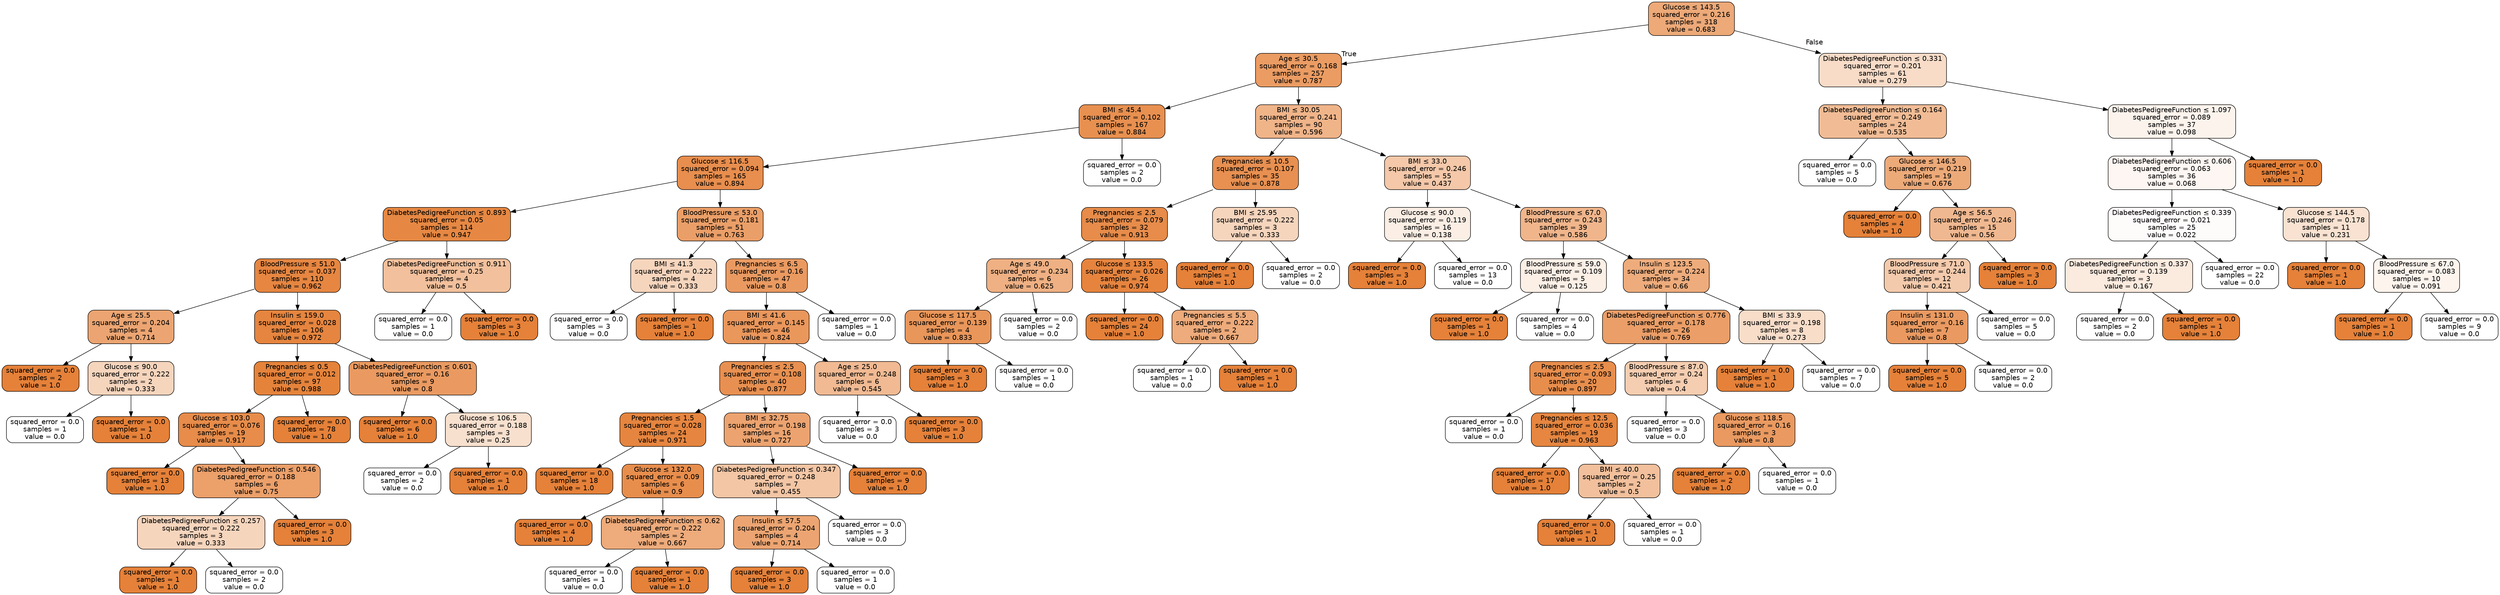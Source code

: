 digraph Tree {
node [shape=box, style="filled, rounded", color="black", fontname="helvetica"] ;
edge [fontname="helvetica"] ;
0 [label=<Glucose &le; 143.5<br/>squared_error = 0.216<br/>samples = 318<br/>value = 0.683>, fillcolor="#eda978"] ;
1 [label=<Age &le; 30.5<br/>squared_error = 0.168<br/>samples = 257<br/>value = 0.787>, fillcolor="#eb9c63"] ;
0 -> 1 [labeldistance=2.5, labelangle=45, headlabel="True"] ;
2 [label=<BMI &le; 45.4<br/>squared_error = 0.102<br/>samples = 167<br/>value = 0.884>, fillcolor="#e89050"] ;
1 -> 2 ;
3 [label=<Glucose &le; 116.5<br/>squared_error = 0.094<br/>samples = 165<br/>value = 0.894>, fillcolor="#e88e4e"] ;
2 -> 3 ;
4 [label=<DiabetesPedigreeFunction &le; 0.893<br/>squared_error = 0.05<br/>samples = 114<br/>value = 0.947>, fillcolor="#e68843"] ;
3 -> 4 ;
5 [label=<BloodPressure &le; 51.0<br/>squared_error = 0.037<br/>samples = 110<br/>value = 0.962>, fillcolor="#e68641"] ;
4 -> 5 ;
6 [label=<Age &le; 25.5<br/>squared_error = 0.204<br/>samples = 4<br/>value = 0.714>, fillcolor="#eca572"] ;
5 -> 6 ;
7 [label=<squared_error = 0.0<br/>samples = 2<br/>value = 1.0>, fillcolor="#e58139"] ;
6 -> 7 ;
8 [label=<Glucose &le; 90.0<br/>squared_error = 0.222<br/>samples = 2<br/>value = 0.333>, fillcolor="#f6d5bd"] ;
6 -> 8 ;
9 [label=<squared_error = 0.0<br/>samples = 1<br/>value = 0.0>, fillcolor="#ffffff"] ;
8 -> 9 ;
10 [label=<squared_error = 0.0<br/>samples = 1<br/>value = 1.0>, fillcolor="#e58139"] ;
8 -> 10 ;
11 [label=<Insulin &le; 159.0<br/>squared_error = 0.028<br/>samples = 106<br/>value = 0.972>, fillcolor="#e6853f"] ;
5 -> 11 ;
12 [label=<Pregnancies &le; 0.5<br/>squared_error = 0.012<br/>samples = 97<br/>value = 0.988>, fillcolor="#e5833b"] ;
11 -> 12 ;
13 [label=<Glucose &le; 103.0<br/>squared_error = 0.076<br/>samples = 19<br/>value = 0.917>, fillcolor="#e78c4a"] ;
12 -> 13 ;
14 [label=<squared_error = 0.0<br/>samples = 13<br/>value = 1.0>, fillcolor="#e58139"] ;
13 -> 14 ;
15 [label=<DiabetesPedigreeFunction &le; 0.546<br/>squared_error = 0.188<br/>samples = 6<br/>value = 0.75>, fillcolor="#eca06a"] ;
13 -> 15 ;
16 [label=<DiabetesPedigreeFunction &le; 0.257<br/>squared_error = 0.222<br/>samples = 3<br/>value = 0.333>, fillcolor="#f6d5bd"] ;
15 -> 16 ;
17 [label=<squared_error = 0.0<br/>samples = 1<br/>value = 1.0>, fillcolor="#e58139"] ;
16 -> 17 ;
18 [label=<squared_error = 0.0<br/>samples = 2<br/>value = 0.0>, fillcolor="#ffffff"] ;
16 -> 18 ;
19 [label=<squared_error = 0.0<br/>samples = 3<br/>value = 1.0>, fillcolor="#e58139"] ;
15 -> 19 ;
20 [label=<squared_error = 0.0<br/>samples = 78<br/>value = 1.0>, fillcolor="#e58139"] ;
12 -> 20 ;
21 [label=<DiabetesPedigreeFunction &le; 0.601<br/>squared_error = 0.16<br/>samples = 9<br/>value = 0.8>, fillcolor="#ea9a61"] ;
11 -> 21 ;
22 [label=<squared_error = 0.0<br/>samples = 6<br/>value = 1.0>, fillcolor="#e58139"] ;
21 -> 22 ;
23 [label=<Glucose &le; 106.5<br/>squared_error = 0.188<br/>samples = 3<br/>value = 0.25>, fillcolor="#f8e0ce"] ;
21 -> 23 ;
24 [label=<squared_error = 0.0<br/>samples = 2<br/>value = 0.0>, fillcolor="#ffffff"] ;
23 -> 24 ;
25 [label=<squared_error = 0.0<br/>samples = 1<br/>value = 1.0>, fillcolor="#e58139"] ;
23 -> 25 ;
26 [label=<DiabetesPedigreeFunction &le; 0.911<br/>squared_error = 0.25<br/>samples = 4<br/>value = 0.5>, fillcolor="#f2c09c"] ;
4 -> 26 ;
27 [label=<squared_error = 0.0<br/>samples = 1<br/>value = 0.0>, fillcolor="#ffffff"] ;
26 -> 27 ;
28 [label=<squared_error = 0.0<br/>samples = 3<br/>value = 1.0>, fillcolor="#e58139"] ;
26 -> 28 ;
29 [label=<BloodPressure &le; 53.0<br/>squared_error = 0.181<br/>samples = 51<br/>value = 0.763>, fillcolor="#eb9f68"] ;
3 -> 29 ;
30 [label=<BMI &le; 41.3<br/>squared_error = 0.222<br/>samples = 4<br/>value = 0.333>, fillcolor="#f6d5bd"] ;
29 -> 30 ;
31 [label=<squared_error = 0.0<br/>samples = 3<br/>value = 0.0>, fillcolor="#ffffff"] ;
30 -> 31 ;
32 [label=<squared_error = 0.0<br/>samples = 1<br/>value = 1.0>, fillcolor="#e58139"] ;
30 -> 32 ;
33 [label=<Pregnancies &le; 6.5<br/>squared_error = 0.16<br/>samples = 47<br/>value = 0.8>, fillcolor="#ea9a61"] ;
29 -> 33 ;
34 [label=<BMI &le; 41.6<br/>squared_error = 0.145<br/>samples = 46<br/>value = 0.824>, fillcolor="#ea975c"] ;
33 -> 34 ;
35 [label=<Pregnancies &le; 2.5<br/>squared_error = 0.108<br/>samples = 40<br/>value = 0.877>, fillcolor="#e89051"] ;
34 -> 35 ;
36 [label=<Pregnancies &le; 1.5<br/>squared_error = 0.028<br/>samples = 24<br/>value = 0.971>, fillcolor="#e6853f"] ;
35 -> 36 ;
37 [label=<squared_error = 0.0<br/>samples = 18<br/>value = 1.0>, fillcolor="#e58139"] ;
36 -> 37 ;
38 [label=<Glucose &le; 132.0<br/>squared_error = 0.09<br/>samples = 6<br/>value = 0.9>, fillcolor="#e88e4d"] ;
36 -> 38 ;
39 [label=<squared_error = 0.0<br/>samples = 4<br/>value = 1.0>, fillcolor="#e58139"] ;
38 -> 39 ;
40 [label=<DiabetesPedigreeFunction &le; 0.62<br/>squared_error = 0.222<br/>samples = 2<br/>value = 0.667>, fillcolor="#eeab7b"] ;
38 -> 40 ;
41 [label=<squared_error = 0.0<br/>samples = 1<br/>value = 0.0>, fillcolor="#ffffff"] ;
40 -> 41 ;
42 [label=<squared_error = 0.0<br/>samples = 1<br/>value = 1.0>, fillcolor="#e58139"] ;
40 -> 42 ;
43 [label=<BMI &le; 32.75<br/>squared_error = 0.198<br/>samples = 16<br/>value = 0.727>, fillcolor="#eca36f"] ;
35 -> 43 ;
44 [label=<DiabetesPedigreeFunction &le; 0.347<br/>squared_error = 0.248<br/>samples = 7<br/>value = 0.455>, fillcolor="#f3c6a5"] ;
43 -> 44 ;
45 [label=<Insulin &le; 57.5<br/>squared_error = 0.204<br/>samples = 4<br/>value = 0.714>, fillcolor="#eca572"] ;
44 -> 45 ;
46 [label=<squared_error = 0.0<br/>samples = 3<br/>value = 1.0>, fillcolor="#e58139"] ;
45 -> 46 ;
47 [label=<squared_error = 0.0<br/>samples = 1<br/>value = 0.0>, fillcolor="#ffffff"] ;
45 -> 47 ;
48 [label=<squared_error = 0.0<br/>samples = 3<br/>value = 0.0>, fillcolor="#ffffff"] ;
44 -> 48 ;
49 [label=<squared_error = 0.0<br/>samples = 9<br/>value = 1.0>, fillcolor="#e58139"] ;
43 -> 49 ;
50 [label=<Age &le; 25.0<br/>squared_error = 0.248<br/>samples = 6<br/>value = 0.545>, fillcolor="#f1ba93"] ;
34 -> 50 ;
51 [label=<squared_error = 0.0<br/>samples = 3<br/>value = 0.0>, fillcolor="#ffffff"] ;
50 -> 51 ;
52 [label=<squared_error = 0.0<br/>samples = 3<br/>value = 1.0>, fillcolor="#e58139"] ;
50 -> 52 ;
53 [label=<squared_error = 0.0<br/>samples = 1<br/>value = 0.0>, fillcolor="#ffffff"] ;
33 -> 53 ;
54 [label=<squared_error = 0.0<br/>samples = 2<br/>value = 0.0>, fillcolor="#ffffff"] ;
2 -> 54 ;
55 [label=<BMI &le; 30.05<br/>squared_error = 0.241<br/>samples = 90<br/>value = 0.596>, fillcolor="#f0b489"] ;
1 -> 55 ;
56 [label=<Pregnancies &le; 10.5<br/>squared_error = 0.107<br/>samples = 35<br/>value = 0.878>, fillcolor="#e89051"] ;
55 -> 56 ;
57 [label=<Pregnancies &le; 2.5<br/>squared_error = 0.079<br/>samples = 32<br/>value = 0.913>, fillcolor="#e78c4a"] ;
56 -> 57 ;
58 [label=<Age &le; 49.0<br/>squared_error = 0.234<br/>samples = 6<br/>value = 0.625>, fillcolor="#efb083"] ;
57 -> 58 ;
59 [label=<Glucose &le; 117.5<br/>squared_error = 0.139<br/>samples = 4<br/>value = 0.833>, fillcolor="#e9965a"] ;
58 -> 59 ;
60 [label=<squared_error = 0.0<br/>samples = 3<br/>value = 1.0>, fillcolor="#e58139"] ;
59 -> 60 ;
61 [label=<squared_error = 0.0<br/>samples = 1<br/>value = 0.0>, fillcolor="#ffffff"] ;
59 -> 61 ;
62 [label=<squared_error = 0.0<br/>samples = 2<br/>value = 0.0>, fillcolor="#ffffff"] ;
58 -> 62 ;
63 [label=<Glucose &le; 133.5<br/>squared_error = 0.026<br/>samples = 26<br/>value = 0.974>, fillcolor="#e6843e"] ;
57 -> 63 ;
64 [label=<squared_error = 0.0<br/>samples = 24<br/>value = 1.0>, fillcolor="#e58139"] ;
63 -> 64 ;
65 [label=<Pregnancies &le; 5.5<br/>squared_error = 0.222<br/>samples = 2<br/>value = 0.667>, fillcolor="#eeab7b"] ;
63 -> 65 ;
66 [label=<squared_error = 0.0<br/>samples = 1<br/>value = 0.0>, fillcolor="#ffffff"] ;
65 -> 66 ;
67 [label=<squared_error = 0.0<br/>samples = 1<br/>value = 1.0>, fillcolor="#e58139"] ;
65 -> 67 ;
68 [label=<BMI &le; 25.95<br/>squared_error = 0.222<br/>samples = 3<br/>value = 0.333>, fillcolor="#f6d5bd"] ;
56 -> 68 ;
69 [label=<squared_error = 0.0<br/>samples = 1<br/>value = 1.0>, fillcolor="#e58139"] ;
68 -> 69 ;
70 [label=<squared_error = 0.0<br/>samples = 2<br/>value = 0.0>, fillcolor="#ffffff"] ;
68 -> 70 ;
71 [label=<BMI &le; 33.0<br/>squared_error = 0.246<br/>samples = 55<br/>value = 0.437>, fillcolor="#f4c8a9"] ;
55 -> 71 ;
72 [label=<Glucose &le; 90.0<br/>squared_error = 0.119<br/>samples = 16<br/>value = 0.138>, fillcolor="#fbeee4"] ;
71 -> 72 ;
73 [label=<squared_error = 0.0<br/>samples = 3<br/>value = 1.0>, fillcolor="#e58139"] ;
72 -> 73 ;
74 [label=<squared_error = 0.0<br/>samples = 13<br/>value = 0.0>, fillcolor="#ffffff"] ;
72 -> 74 ;
75 [label=<BloodPressure &le; 67.0<br/>squared_error = 0.243<br/>samples = 39<br/>value = 0.586>, fillcolor="#f0b58b"] ;
71 -> 75 ;
76 [label=<BloodPressure &le; 59.0<br/>squared_error = 0.109<br/>samples = 5<br/>value = 0.125>, fillcolor="#fcefe6"] ;
75 -> 76 ;
77 [label=<squared_error = 0.0<br/>samples = 1<br/>value = 1.0>, fillcolor="#e58139"] ;
76 -> 77 ;
78 [label=<squared_error = 0.0<br/>samples = 4<br/>value = 0.0>, fillcolor="#ffffff"] ;
76 -> 78 ;
79 [label=<Insulin &le; 123.5<br/>squared_error = 0.224<br/>samples = 34<br/>value = 0.66>, fillcolor="#eeac7c"] ;
75 -> 79 ;
80 [label=<DiabetesPedigreeFunction &le; 0.776<br/>squared_error = 0.178<br/>samples = 26<br/>value = 0.769>, fillcolor="#eb9e67"] ;
79 -> 80 ;
81 [label=<Pregnancies &le; 2.5<br/>squared_error = 0.093<br/>samples = 20<br/>value = 0.897>, fillcolor="#e88e4d"] ;
80 -> 81 ;
82 [label=<squared_error = 0.0<br/>samples = 1<br/>value = 0.0>, fillcolor="#ffffff"] ;
81 -> 82 ;
83 [label=<Pregnancies &le; 12.5<br/>squared_error = 0.036<br/>samples = 19<br/>value = 0.963>, fillcolor="#e68640"] ;
81 -> 83 ;
84 [label=<squared_error = 0.0<br/>samples = 17<br/>value = 1.0>, fillcolor="#e58139"] ;
83 -> 84 ;
85 [label=<BMI &le; 40.0<br/>squared_error = 0.25<br/>samples = 2<br/>value = 0.5>, fillcolor="#f2c09c"] ;
83 -> 85 ;
86 [label=<squared_error = 0.0<br/>samples = 1<br/>value = 1.0>, fillcolor="#e58139"] ;
85 -> 86 ;
87 [label=<squared_error = 0.0<br/>samples = 1<br/>value = 0.0>, fillcolor="#ffffff"] ;
85 -> 87 ;
88 [label=<BloodPressure &le; 87.0<br/>squared_error = 0.24<br/>samples = 6<br/>value = 0.4>, fillcolor="#f5cdb0"] ;
80 -> 88 ;
89 [label=<squared_error = 0.0<br/>samples = 3<br/>value = 0.0>, fillcolor="#ffffff"] ;
88 -> 89 ;
90 [label=<Glucose &le; 118.5<br/>squared_error = 0.16<br/>samples = 3<br/>value = 0.8>, fillcolor="#ea9a61"] ;
88 -> 90 ;
91 [label=<squared_error = 0.0<br/>samples = 2<br/>value = 1.0>, fillcolor="#e58139"] ;
90 -> 91 ;
92 [label=<squared_error = 0.0<br/>samples = 1<br/>value = 0.0>, fillcolor="#ffffff"] ;
90 -> 92 ;
93 [label=<BMI &le; 33.9<br/>squared_error = 0.198<br/>samples = 8<br/>value = 0.273>, fillcolor="#f8ddc9"] ;
79 -> 93 ;
94 [label=<squared_error = 0.0<br/>samples = 1<br/>value = 1.0>, fillcolor="#e58139"] ;
93 -> 94 ;
95 [label=<squared_error = 0.0<br/>samples = 7<br/>value = 0.0>, fillcolor="#ffffff"] ;
93 -> 95 ;
96 [label=<DiabetesPedigreeFunction &le; 0.331<br/>squared_error = 0.201<br/>samples = 61<br/>value = 0.279>, fillcolor="#f8dcc8"] ;
0 -> 96 [labeldistance=2.5, labelangle=-45, headlabel="False"] ;
97 [label=<DiabetesPedigreeFunction &le; 0.164<br/>squared_error = 0.249<br/>samples = 24<br/>value = 0.535>, fillcolor="#f1bc95"] ;
96 -> 97 ;
98 [label=<squared_error = 0.0<br/>samples = 5<br/>value = 0.0>, fillcolor="#ffffff"] ;
97 -> 98 ;
99 [label=<Glucose &le; 146.5<br/>squared_error = 0.219<br/>samples = 19<br/>value = 0.676>, fillcolor="#edaa79"] ;
97 -> 99 ;
100 [label=<squared_error = 0.0<br/>samples = 4<br/>value = 1.0>, fillcolor="#e58139"] ;
99 -> 100 ;
101 [label=<Age &le; 56.5<br/>squared_error = 0.246<br/>samples = 15<br/>value = 0.56>, fillcolor="#f0b890"] ;
99 -> 101 ;
102 [label=<BloodPressure &le; 71.0<br/>squared_error = 0.244<br/>samples = 12<br/>value = 0.421>, fillcolor="#f4caac"] ;
101 -> 102 ;
103 [label=<Insulin &le; 131.0<br/>squared_error = 0.16<br/>samples = 7<br/>value = 0.8>, fillcolor="#ea9a61"] ;
102 -> 103 ;
104 [label=<squared_error = 0.0<br/>samples = 5<br/>value = 1.0>, fillcolor="#e58139"] ;
103 -> 104 ;
105 [label=<squared_error = 0.0<br/>samples = 2<br/>value = 0.0>, fillcolor="#ffffff"] ;
103 -> 105 ;
106 [label=<squared_error = 0.0<br/>samples = 5<br/>value = 0.0>, fillcolor="#ffffff"] ;
102 -> 106 ;
107 [label=<squared_error = 0.0<br/>samples = 3<br/>value = 1.0>, fillcolor="#e58139"] ;
101 -> 107 ;
108 [label=<DiabetesPedigreeFunction &le; 1.097<br/>squared_error = 0.089<br/>samples = 37<br/>value = 0.098>, fillcolor="#fcf3ec"] ;
96 -> 108 ;
109 [label=<DiabetesPedigreeFunction &le; 0.606<br/>squared_error = 0.063<br/>samples = 36<br/>value = 0.068>, fillcolor="#fdf6f2"] ;
108 -> 109 ;
110 [label=<DiabetesPedigreeFunction &le; 0.339<br/>squared_error = 0.021<br/>samples = 25<br/>value = 0.022>, fillcolor="#fefcfb"] ;
109 -> 110 ;
111 [label=<DiabetesPedigreeFunction &le; 0.337<br/>squared_error = 0.139<br/>samples = 3<br/>value = 0.167>, fillcolor="#fbeade"] ;
110 -> 111 ;
112 [label=<squared_error = 0.0<br/>samples = 2<br/>value = 0.0>, fillcolor="#ffffff"] ;
111 -> 112 ;
113 [label=<squared_error = 0.0<br/>samples = 1<br/>value = 1.0>, fillcolor="#e58139"] ;
111 -> 113 ;
114 [label=<squared_error = 0.0<br/>samples = 22<br/>value = 0.0>, fillcolor="#ffffff"] ;
110 -> 114 ;
115 [label=<Glucose &le; 144.5<br/>squared_error = 0.178<br/>samples = 11<br/>value = 0.231>, fillcolor="#f9e2d1"] ;
109 -> 115 ;
116 [label=<squared_error = 0.0<br/>samples = 1<br/>value = 1.0>, fillcolor="#e58139"] ;
115 -> 116 ;
117 [label=<BloodPressure &le; 67.0<br/>squared_error = 0.083<br/>samples = 10<br/>value = 0.091>, fillcolor="#fdf4ed"] ;
115 -> 117 ;
118 [label=<squared_error = 0.0<br/>samples = 1<br/>value = 1.0>, fillcolor="#e58139"] ;
117 -> 118 ;
119 [label=<squared_error = 0.0<br/>samples = 9<br/>value = 0.0>, fillcolor="#ffffff"] ;
117 -> 119 ;
120 [label=<squared_error = 0.0<br/>samples = 1<br/>value = 1.0>, fillcolor="#e58139"] ;
108 -> 120 ;
}